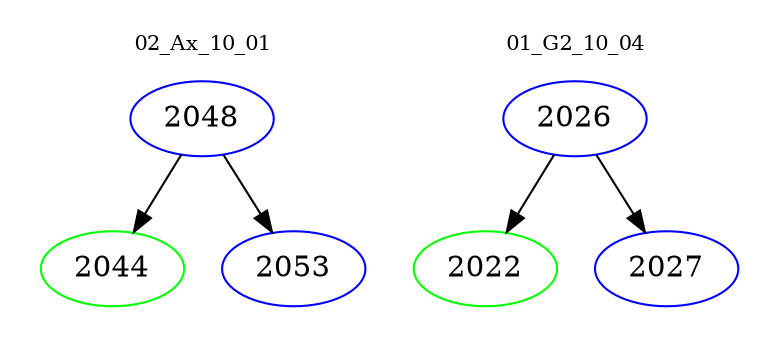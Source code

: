 digraph{
subgraph cluster_0 {
color = white
label = "02_Ax_10_01";
fontsize=10;
T0_2048 [label="2048", color="blue"]
T0_2048 -> T0_2044 [color="black"]
T0_2044 [label="2044", color="green"]
T0_2048 -> T0_2053 [color="black"]
T0_2053 [label="2053", color="blue"]
}
subgraph cluster_1 {
color = white
label = "01_G2_10_04";
fontsize=10;
T1_2026 [label="2026", color="blue"]
T1_2026 -> T1_2022 [color="black"]
T1_2022 [label="2022", color="green"]
T1_2026 -> T1_2027 [color="black"]
T1_2027 [label="2027", color="blue"]
}
}
